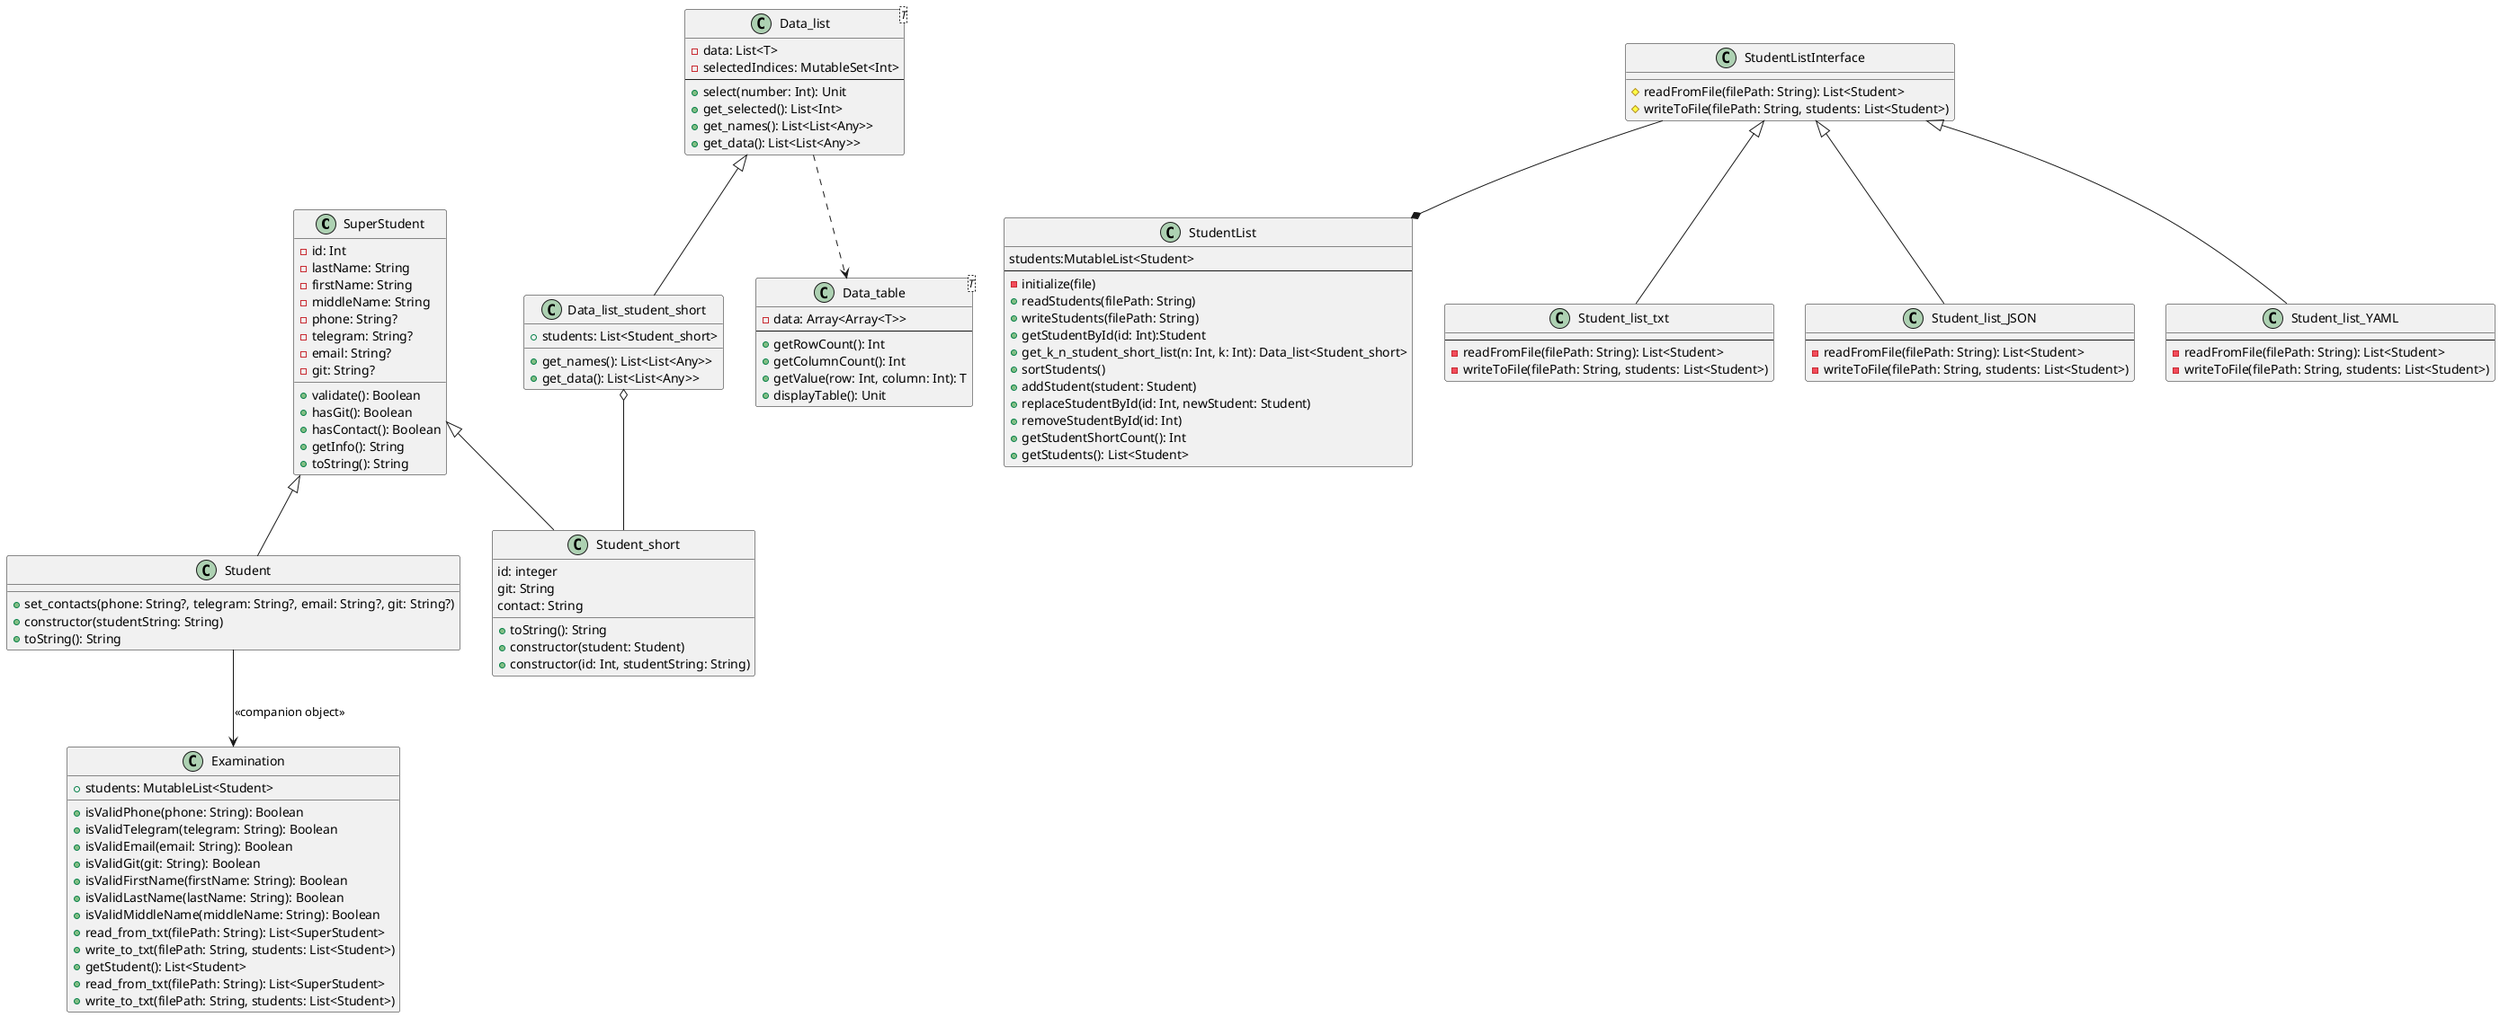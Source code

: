 @startuml
class SuperStudent {
    - id: Int
    - lastName: String
    - firstName: String
    - middleName: String
    - phone: String?
    - telegram: String?
    - email: String?
    - git: String?

    + validate(): Boolean
    + hasGit(): Boolean
    + hasContact(): Boolean
    + getInfo(): String
    + toString(): String
}

class Student {
    + set_contacts(phone: String?, telegram: String?, email: String?, git: String?)
    + constructor(studentString: String)
    + toString(): String
}

class Student_short {
    id: integer
    git: String
    contact: String
    + toString(): String
    + constructor(student: Student)
    + constructor(id: Int, studentString: String)
}

class Data_list<T> {
    - data: List<T>
    - selectedIndices: MutableSet<Int>
--
    + select(number: Int): Unit
    + get_selected(): List<Int>
    + get_names(): List<List<Any>>
    + get_data(): List<List<Any>>
}

class Data_list_student_short {
    + students: List<Student_short>
    + get_names(): List<List<Any>>
    + get_data(): List<List<Any>>
}

class Data_table<T> {
    - data: Array<Array<T>>
--
    + getRowCount(): Int
    + getColumnCount(): Int
    + getValue(row: Int, column: Int): T
    + displayTable(): Unit
}

class Examination {
    + students: MutableList<Student>
    + isValidPhone(phone: String): Boolean
    + isValidTelegram(telegram: String): Boolean
    + isValidEmail(email: String): Boolean
    + isValidGit(git: String): Boolean
    + isValidFirstName(firstName: String): Boolean
    + isValidLastName(lastName: String): Boolean
    + isValidMiddleName(middleName: String): Boolean
    + read_from_txt(filePath: String): List<SuperStudent>
    + write_to_txt(filePath: String, students: List<Student>)
    + getStudent(): List<Student>
    + read_from_txt(filePath: String): List<SuperStudent>
    + write_to_txt(filePath: String, students: List<Student>)
}

class StudentList{
students:MutableList<Student>
--
-initialize(file)
+readStudents(filePath: String)
+writeStudents(filePath: String)
+getStudentById(id: Int):Student
+get_k_n_student_short_list(n: Int, k: Int): Data_list<Student_short>
+sortStudents()
+addStudent(student: Student)
+replaceStudentById(id: Int, newStudent: Student)
+removeStudentById(id: Int)
+getStudentShortCount(): Int
+getStudents(): List<Student>
}

class StudentListInterface{
#readFromFile(filePath: String): List<Student>
#writeToFile(filePath: String, students: List<Student>)
}

class Student_list_txt{
--
-readFromFile(filePath: String): List<Student>
-writeToFile(filePath: String, students: List<Student>)
}

class Student_list_JSON{
--
-readFromFile(filePath: String): List<Student>
-writeToFile(filePath: String, students: List<Student>)
}

class Student_list_YAML{
--
-readFromFile(filePath: String): List<Student>
-writeToFile(filePath: String, students: List<Student>)
}

Student -down-> Examination : <<companion object>>
SuperStudent <|-- Student
SuperStudent <|-- Student_short
Data_list ^-- Data_list_student_short
Data_list_student_short o--Student_short
Data_list ..>Data_table
StudentListInterface ^--Student_list_YAML
StudentListInterface ^--Student_list_txt
StudentListInterface ^--Student_list_JSON
StudentListInterface --* StudentList
@enduml